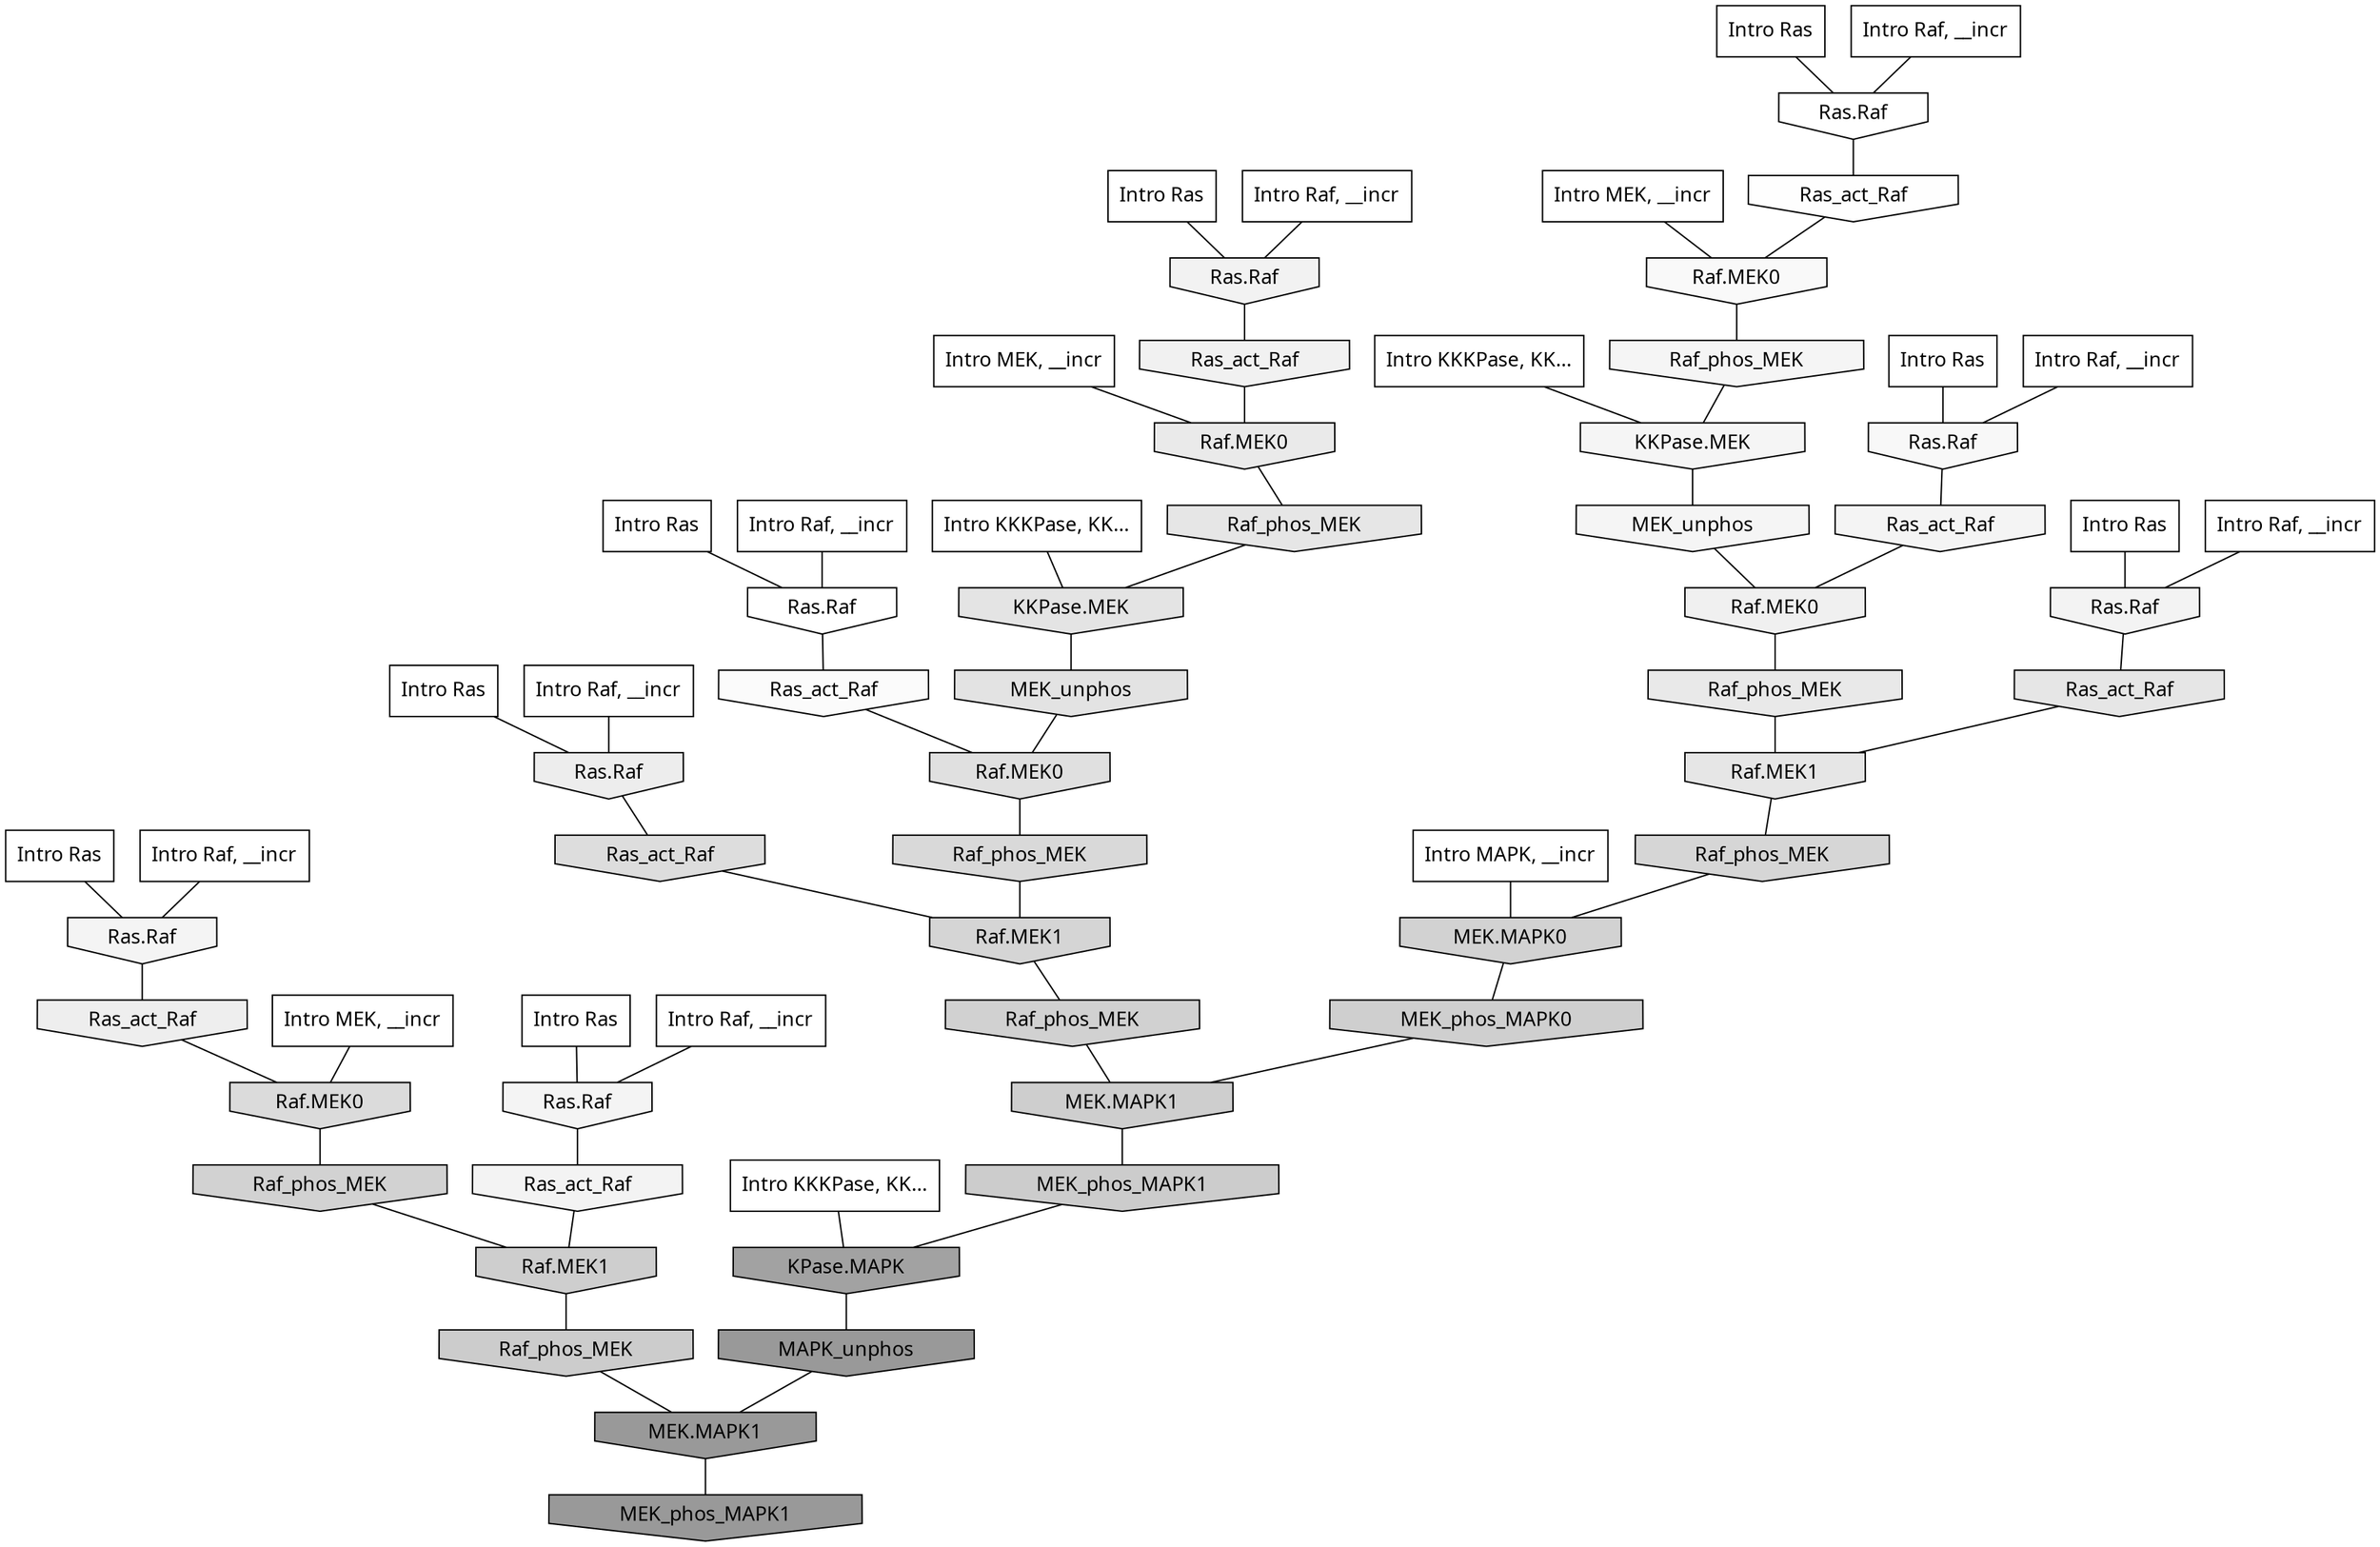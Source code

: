 digraph G{
  rankdir="TB";
  ranksep=0.30;
  node [fontname="CMU Serif"];
  edge [fontname="CMU Serif"];
  
  11 [label="Intro Ras", shape=rectangle, style=filled, fillcolor="0.000 0.000 1.000"]
  
  24 [label="Intro Ras", shape=rectangle, style=filled, fillcolor="0.000 0.000 1.000"]
  
  37 [label="Intro Ras", shape=rectangle, style=filled, fillcolor="0.000 0.000 1.000"]
  
  55 [label="Intro Ras", shape=rectangle, style=filled, fillcolor="0.000 0.000 1.000"]
  
  62 [label="Intro Ras", shape=rectangle, style=filled, fillcolor="0.000 0.000 1.000"]
  
  64 [label="Intro Ras", shape=rectangle, style=filled, fillcolor="0.000 0.000 1.000"]
  
  77 [label="Intro Ras", shape=rectangle, style=filled, fillcolor="0.000 0.000 1.000"]
  
  78 [label="Intro Ras", shape=rectangle, style=filled, fillcolor="0.000 0.000 1.000"]
  
  277 [label="Intro Raf, __incr", shape=rectangle, style=filled, fillcolor="0.000 0.000 1.000"]
  
  405 [label="Intro Raf, __incr", shape=rectangle, style=filled, fillcolor="0.000 0.000 1.000"]
  
  429 [label="Intro Raf, __incr", shape=rectangle, style=filled, fillcolor="0.000 0.000 1.000"]
  
  495 [label="Intro Raf, __incr", shape=rectangle, style=filled, fillcolor="0.000 0.000 1.000"]
  
  923 [label="Intro Raf, __incr", shape=rectangle, style=filled, fillcolor="0.000 0.000 1.000"]
  
  1030 [label="Intro Raf, __incr", shape=rectangle, style=filled, fillcolor="0.000 0.000 1.000"]
  
  1038 [label="Intro Raf, __incr", shape=rectangle, style=filled, fillcolor="0.000 0.000 1.000"]
  
  1052 [label="Intro Raf, __incr", shape=rectangle, style=filled, fillcolor="0.000 0.000 1.000"]
  
  1470 [label="Intro MEK, __incr", shape=rectangle, style=filled, fillcolor="0.000 0.000 1.000"]
  
  1580 [label="Intro MEK, __incr", shape=rectangle, style=filled, fillcolor="0.000 0.000 1.000"]
  
  1762 [label="Intro MEK, __incr", shape=rectangle, style=filled, fillcolor="0.000 0.000 1.000"]
  
  2924 [label="Intro MAPK, __incr", shape=rectangle, style=filled, fillcolor="0.000 0.000 1.000"]
  
  3128 [label="Intro KKKPase, KK...", shape=rectangle, style=filled, fillcolor="0.000 0.000 1.000"]
  
  3161 [label="Intro KKKPase, KK...", shape=rectangle, style=filled, fillcolor="0.000 0.000 1.000"]
  
  3182 [label="Intro KKKPase, KK...", shape=rectangle, style=filled, fillcolor="0.000 0.000 1.000"]
  
  3245 [label="Ras.Raf", shape=invhouse, style=filled, fillcolor="0.000 0.000 1.000"]
  
  3256 [label="Ras.Raf", shape=invhouse, style=filled, fillcolor="0.000 0.000 1.000"]
  
  3404 [label="Ras_act_Raf", shape=invhouse, style=filled, fillcolor="0.000 0.000 0.993"]
  
  3524 [label="Ras_act_Raf", shape=invhouse, style=filled, fillcolor="0.000 0.000 0.982"]
  
  3672 [label="Raf.MEK0", shape=invhouse, style=filled, fillcolor="0.000 0.000 0.973"]
  
  3713 [label="Ras.Raf", shape=invhouse, style=filled, fillcolor="0.000 0.000 0.971"]
  
  4033 [label="Raf_phos_MEK", shape=invhouse, style=filled, fillcolor="0.000 0.000 0.960"]
  
  4048 [label="KKPase.MEK", shape=invhouse, style=filled, fillcolor="0.000 0.000 0.959"]
  
  4081 [label="MEK_unphos", shape=invhouse, style=filled, fillcolor="0.000 0.000 0.958"]
  
  4102 [label="Ras_act_Raf", shape=invhouse, style=filled, fillcolor="0.000 0.000 0.957"]
  
  4122 [label="Ras.Raf", shape=invhouse, style=filled, fillcolor="0.000 0.000 0.957"]
  
  4185 [label="Ras.Raf", shape=invhouse, style=filled, fillcolor="0.000 0.000 0.954"]
  
  4246 [label="Ras_act_Raf", shape=invhouse, style=filled, fillcolor="0.000 0.000 0.952"]
  
  4303 [label="Ras.Raf", shape=invhouse, style=filled, fillcolor="0.000 0.000 0.950"]
  
  4384 [label="Ras.Raf", shape=invhouse, style=filled, fillcolor="0.000 0.000 0.947"]
  
  4532 [label="Ras_act_Raf", shape=invhouse, style=filled, fillcolor="0.000 0.000 0.942"]
  
  4552 [label="Raf.MEK0", shape=invhouse, style=filled, fillcolor="0.000 0.000 0.941"]
  
  4825 [label="Ras_act_Raf", shape=invhouse, style=filled, fillcolor="0.000 0.000 0.933"]
  
  4927 [label="Ras.Raf", shape=invhouse, style=filled, fillcolor="0.000 0.000 0.929"]
  
  5327 [label="Raf.MEK0", shape=invhouse, style=filled, fillcolor="0.000 0.000 0.917"]
  
  5433 [label="Raf_phos_MEK", shape=invhouse, style=filled, fillcolor="0.000 0.000 0.914"]
  
  5918 [label="Raf_phos_MEK", shape=invhouse, style=filled, fillcolor="0.000 0.000 0.900"]
  
  5950 [label="Ras_act_Raf", shape=invhouse, style=filled, fillcolor="0.000 0.000 0.899"]
  
  5952 [label="Raf.MEK1", shape=invhouse, style=filled, fillcolor="0.000 0.000 0.899"]
  
  6203 [label="KKPase.MEK", shape=invhouse, style=filled, fillcolor="0.000 0.000 0.892"]
  
  6404 [label="MEK_unphos", shape=invhouse, style=filled, fillcolor="0.000 0.000 0.888"]
  
  6864 [label="Raf.MEK0", shape=invhouse, style=filled, fillcolor="0.000 0.000 0.878"]
  
  7536 [label="Ras_act_Raf", shape=invhouse, style=filled, fillcolor="0.000 0.000 0.867"]
  
  8006 [label="Raf.MEK0", shape=invhouse, style=filled, fillcolor="0.000 0.000 0.859"]
  
  8757 [label="Raf_phos_MEK", shape=invhouse, style=filled, fillcolor="0.000 0.000 0.848"]
  
  9637 [label="Raf_phos_MEK", shape=invhouse, style=filled, fillcolor="0.000 0.000 0.836"]
  
  9692 [label="Raf.MEK1", shape=invhouse, style=filled, fillcolor="0.000 0.000 0.835"]
  
  10983 [label="MEK.MAPK0", shape=invhouse, style=filled, fillcolor="0.000 0.000 0.821"]
  
  11000 [label="Raf_phos_MEK", shape=invhouse, style=filled, fillcolor="0.000 0.000 0.821"]
  
  11081 [label="Raf_phos_MEK", shape=invhouse, style=filled, fillcolor="0.000 0.000 0.820"]
  
  11983 [label="MEK_phos_MAPK0", shape=invhouse, style=filled, fillcolor="0.000 0.000 0.811"]
  
  12547 [label="Raf.MEK1", shape=invhouse, style=filled, fillcolor="0.000 0.000 0.806"]
  
  12736 [label="MEK.MAPK1", shape=invhouse, style=filled, fillcolor="0.000 0.000 0.805"]
  
  13294 [label="MEK_phos_MAPK1", shape=invhouse, style=filled, fillcolor="0.000 0.000 0.800"]
  
  13622 [label="Raf_phos_MEK", shape=invhouse, style=filled, fillcolor="0.000 0.000 0.797"]
  
  21925 [label="KPase.MAPK", shape=invhouse, style=filled, fillcolor="0.000 0.000 0.634"]
  
  22839 [label="MAPK_unphos", shape=invhouse, style=filled, fillcolor="0.000 0.000 0.601"]
  
  22840 [label="MEK.MAPK1", shape=invhouse, style=filled, fillcolor="0.000 0.000 0.601"]
  
  22879 [label="MEK_phos_MAPK1", shape=invhouse, style=filled, fillcolor="0.000 0.000 0.600"]
  
  
  22840 -> 22879 [dir=none, color="0.000 0.000 0.000"] 
  22839 -> 22840 [dir=none, color="0.000 0.000 0.000"] 
  21925 -> 22839 [dir=none, color="0.000 0.000 0.000"] 
  13622 -> 22840 [dir=none, color="0.000 0.000 0.000"] 
  13294 -> 21925 [dir=none, color="0.000 0.000 0.000"] 
  12736 -> 13294 [dir=none, color="0.000 0.000 0.000"] 
  12547 -> 13622 [dir=none, color="0.000 0.000 0.000"] 
  11983 -> 12736 [dir=none, color="0.000 0.000 0.000"] 
  11081 -> 12736 [dir=none, color="0.000 0.000 0.000"] 
  11000 -> 12547 [dir=none, color="0.000 0.000 0.000"] 
  10983 -> 11983 [dir=none, color="0.000 0.000 0.000"] 
  9692 -> 11081 [dir=none, color="0.000 0.000 0.000"] 
  9637 -> 10983 [dir=none, color="0.000 0.000 0.000"] 
  8757 -> 9692 [dir=none, color="0.000 0.000 0.000"] 
  8006 -> 11000 [dir=none, color="0.000 0.000 0.000"] 
  7536 -> 9692 [dir=none, color="0.000 0.000 0.000"] 
  6864 -> 8757 [dir=none, color="0.000 0.000 0.000"] 
  6404 -> 6864 [dir=none, color="0.000 0.000 0.000"] 
  6203 -> 6404 [dir=none, color="0.000 0.000 0.000"] 
  5952 -> 9637 [dir=none, color="0.000 0.000 0.000"] 
  5950 -> 5952 [dir=none, color="0.000 0.000 0.000"] 
  5918 -> 6203 [dir=none, color="0.000 0.000 0.000"] 
  5433 -> 5952 [dir=none, color="0.000 0.000 0.000"] 
  5327 -> 5918 [dir=none, color="0.000 0.000 0.000"] 
  4927 -> 7536 [dir=none, color="0.000 0.000 0.000"] 
  4825 -> 8006 [dir=none, color="0.000 0.000 0.000"] 
  4552 -> 5433 [dir=none, color="0.000 0.000 0.000"] 
  4532 -> 5327 [dir=none, color="0.000 0.000 0.000"] 
  4384 -> 4532 [dir=none, color="0.000 0.000 0.000"] 
  4303 -> 5950 [dir=none, color="0.000 0.000 0.000"] 
  4246 -> 12547 [dir=none, color="0.000 0.000 0.000"] 
  4185 -> 4825 [dir=none, color="0.000 0.000 0.000"] 
  4122 -> 4246 [dir=none, color="0.000 0.000 0.000"] 
  4102 -> 4552 [dir=none, color="0.000 0.000 0.000"] 
  4081 -> 4552 [dir=none, color="0.000 0.000 0.000"] 
  4048 -> 4081 [dir=none, color="0.000 0.000 0.000"] 
  4033 -> 4048 [dir=none, color="0.000 0.000 0.000"] 
  3713 -> 4102 [dir=none, color="0.000 0.000 0.000"] 
  3672 -> 4033 [dir=none, color="0.000 0.000 0.000"] 
  3524 -> 6864 [dir=none, color="0.000 0.000 0.000"] 
  3404 -> 3672 [dir=none, color="0.000 0.000 0.000"] 
  3256 -> 3404 [dir=none, color="0.000 0.000 0.000"] 
  3245 -> 3524 [dir=none, color="0.000 0.000 0.000"] 
  3182 -> 6203 [dir=none, color="0.000 0.000 0.000"] 
  3161 -> 4048 [dir=none, color="0.000 0.000 0.000"] 
  3128 -> 21925 [dir=none, color="0.000 0.000 0.000"] 
  2924 -> 10983 [dir=none, color="0.000 0.000 0.000"] 
  1762 -> 8006 [dir=none, color="0.000 0.000 0.000"] 
  1580 -> 5327 [dir=none, color="0.000 0.000 0.000"] 
  1470 -> 3672 [dir=none, color="0.000 0.000 0.000"] 
  1052 -> 3713 [dir=none, color="0.000 0.000 0.000"] 
  1038 -> 4185 [dir=none, color="0.000 0.000 0.000"] 
  1030 -> 4927 [dir=none, color="0.000 0.000 0.000"] 
  923 -> 4384 [dir=none, color="0.000 0.000 0.000"] 
  495 -> 3245 [dir=none, color="0.000 0.000 0.000"] 
  429 -> 4122 [dir=none, color="0.000 0.000 0.000"] 
  405 -> 4303 [dir=none, color="0.000 0.000 0.000"] 
  277 -> 3256 [dir=none, color="0.000 0.000 0.000"] 
  78 -> 3713 [dir=none, color="0.000 0.000 0.000"] 
  77 -> 4927 [dir=none, color="0.000 0.000 0.000"] 
  64 -> 4384 [dir=none, color="0.000 0.000 0.000"] 
  62 -> 3245 [dir=none, color="0.000 0.000 0.000"] 
  55 -> 4303 [dir=none, color="0.000 0.000 0.000"] 
  37 -> 4122 [dir=none, color="0.000 0.000 0.000"] 
  24 -> 3256 [dir=none, color="0.000 0.000 0.000"] 
  11 -> 4185 [dir=none, color="0.000 0.000 0.000"] 
  
  }

